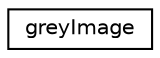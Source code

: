 digraph "Graphical Class Hierarchy"
{
 // INTERACTIVE_SVG=YES
  edge [fontname="Helvetica",fontsize="10",labelfontname="Helvetica",labelfontsize="10"];
  node [fontname="Helvetica",fontsize="10",shape=record];
  rankdir="LR";
  Node1 [label="greyImage",height=0.2,width=0.4,color="black", fillcolor="white", style="filled",URL="$d8/dac/classgrey_image.html",tooltip="an 8-bit greyscale image class, based on the Image template class "];
}
